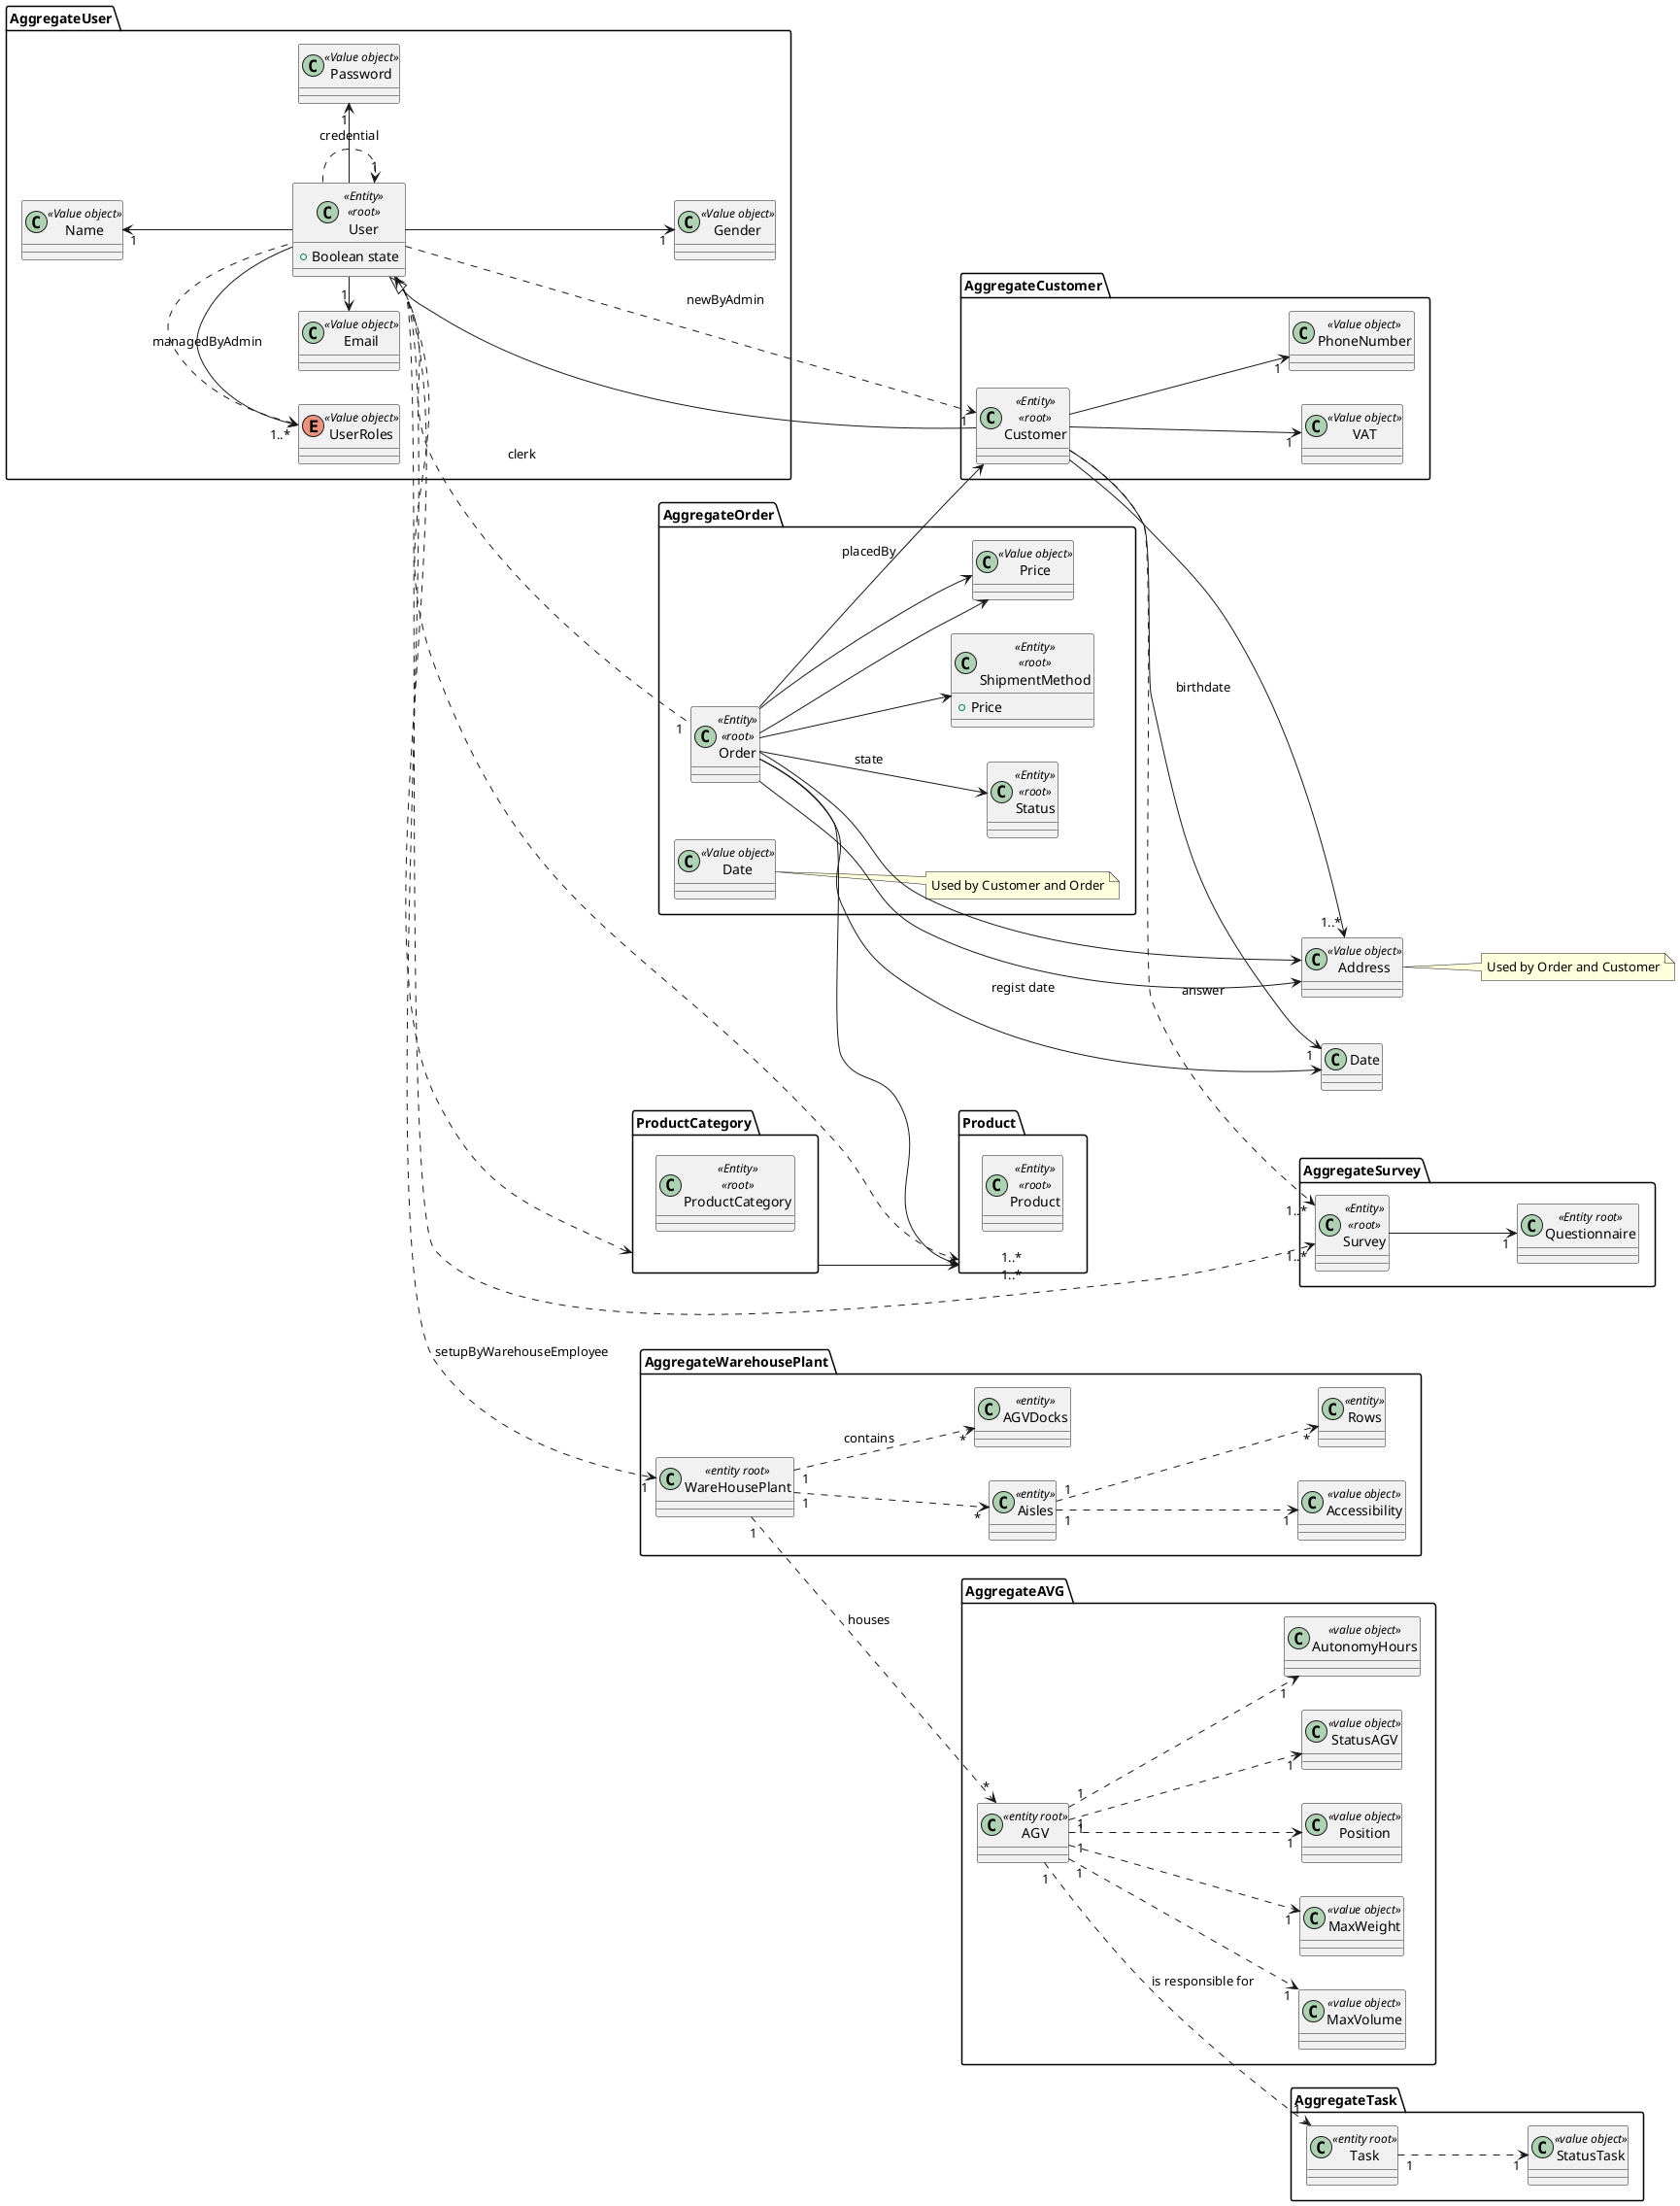 @startuml

left to right direction
'skinparam linetype ortho


package AggregateUser{

class User <<Entity>> <<root>>{
 +Boolean state
}

class Name <<Value object>> {}

class Gender <<Value object>> {}

class Email <<Value object>> {}

class Password <<Value object>>

enum UserRoles <<Value object>> {}


}

User -up-> "1" Name
User -down-> "1" Gender
User -left-> "1" Email
User -right-> "1" Password
User .left.> UserRoles : managedByAdmin
User --left> "1..*" UserRoles


package AggregateCustomer{

class Customer <<Entity>> <<root>> {}
class VAT <<Value object>>{}
class PhoneNumber <<Value object>>{}

}

Customer -left-|> User

class Address <<Value object>>{}
note right : Used by Order and Customer

Customer --> "1" VAT
Customer --> "1..*" Address
Customer --> "1" PhoneNumber
Customer --> "1" Date : birthdate

package AggregateOrder{

class Order <<Entity>> <<root>> {}
class Price <<Value object>>{}
class Status <<Entity>> <<root>>{}
class ShipmentMethod <<Entity>> <<root>>{
    +Price
}
class Date <<Value object>>
note right : Used by Customer and Order

}

Order --> Customer : placedBy
Order --> Date :  regist date
Order --> Price
Order --> Price
Order --> Address
Order --> Address
Order --> Status : state
Order --> ShipmentMethod

package Product{

class Product <<Entity>> <<root>>{}

}

package ProductCategory{

class ProductCategory <<Entity>> <<root>>{}


}


Order --> "1..*" Product

ProductCategory --> "1..*" Product

User ..> ProductCategory
User ..> Product
User ..> "1" User : credential
User ..> "1" Customer : newByAdmin
User <.. "1" Order : clerk


package AggregateWarehousePlant{

class WareHousePlant<<entity root>> {}
class Aisles <<entity>> {}
class Accessibility <<value object>> {}
class Rows <<entity>> {}
class AGVDocks <<entity>> {}

}

package AggregateAVG{

class AGV<<entity root>>{}
class StatusAGV<<value object>>{}
class AutonomyHours<<value object>>{}
class MaxVolume<<value object>>{}
class MaxWeight<<value object>>{}
class Position<<value object>>{}

}

package AggregateTask{

class Task<<entity root>>{}
class StatusTask<<value object>>{}

}


User ..> "1" WareHousePlant : setupByWarehouseEmployee
WareHousePlant "1" ..> "*" AGVDocks : contains
WareHousePlant "1" ..> "*" Aisles
Aisles "1" ..> "*" Rows
Aisles "1" ..> "1" Accessibility
WareHousePlant "1"..> "*" AGV : houses
AGV "1" ..> "1" StatusAGV
AGV "1" ..> "1" AutonomyHours
AGV "1" ..> "1" MaxVolume
AGV "1" ..> "1" MaxWeight
AGV "1" ..> "1" Position
AGV "1"..> "1" Task : is responsible for
Task "1" ..> "1" StatusTask

package AggregateSurvey{

class Survey <<Entity>> <<root>>{}
class Questionnaire <<Entity root>>{}

}


User ..> "1..*" Survey
Customer ..> "1..*" Survey : answer
Survey --> "1" Questionnaire

@enduml
